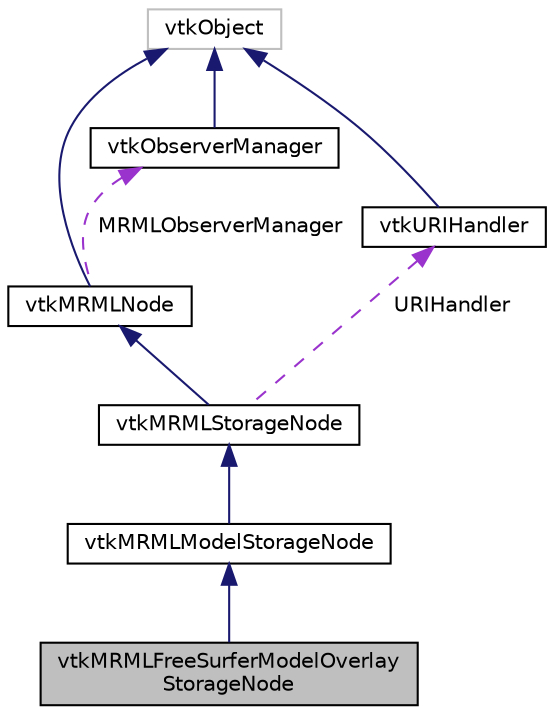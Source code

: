 digraph "vtkMRMLFreeSurferModelOverlayStorageNode"
{
  bgcolor="transparent";
  edge [fontname="Helvetica",fontsize="10",labelfontname="Helvetica",labelfontsize="10"];
  node [fontname="Helvetica",fontsize="10",shape=record];
  Node5 [label="vtkMRMLFreeSurferModelOverlay\lStorageNode",height=0.2,width=0.4,color="black", fillcolor="grey75", style="filled", fontcolor="black"];
  Node6 -> Node5 [dir="back",color="midnightblue",fontsize="10",style="solid",fontname="Helvetica"];
  Node6 [label="vtkMRMLModelStorageNode",height=0.2,width=0.4,color="black",URL="$classvtkMRMLModelStorageNode.html",tooltip="MRML node for model storage on disk. "];
  Node7 -> Node6 [dir="back",color="midnightblue",fontsize="10",style="solid",fontname="Helvetica"];
  Node7 [label="vtkMRMLStorageNode",height=0.2,width=0.4,color="black",URL="$classvtkMRMLStorageNode.html",tooltip="A supercalss for other storage nodes. "];
  Node8 -> Node7 [dir="back",color="midnightblue",fontsize="10",style="solid",fontname="Helvetica"];
  Node8 [label="vtkMRMLNode",height=0.2,width=0.4,color="black",URL="$classvtkMRMLNode.html",tooltip="Abstract Superclass for all specific types of MRML nodes. "];
  Node9 -> Node8 [dir="back",color="midnightblue",fontsize="10",style="solid",fontname="Helvetica"];
  Node9 [label="vtkObject",height=0.2,width=0.4,color="grey75"];
  Node10 -> Node8 [dir="back",color="darkorchid3",fontsize="10",style="dashed",label=" MRMLObserverManager" ,fontname="Helvetica"];
  Node10 [label="vtkObserverManager",height=0.2,width=0.4,color="black",URL="$classvtkObserverManager.html",tooltip="Manages adding and deleting of obserevers with events. "];
  Node9 -> Node10 [dir="back",color="midnightblue",fontsize="10",style="solid",fontname="Helvetica"];
  Node11 -> Node7 [dir="back",color="darkorchid3",fontsize="10",style="dashed",label=" URIHandler" ,fontname="Helvetica"];
  Node11 [label="vtkURIHandler",height=0.2,width=0.4,color="black",URL="$classvtkURIHandler.html"];
  Node9 -> Node11 [dir="back",color="midnightblue",fontsize="10",style="solid",fontname="Helvetica"];
}
